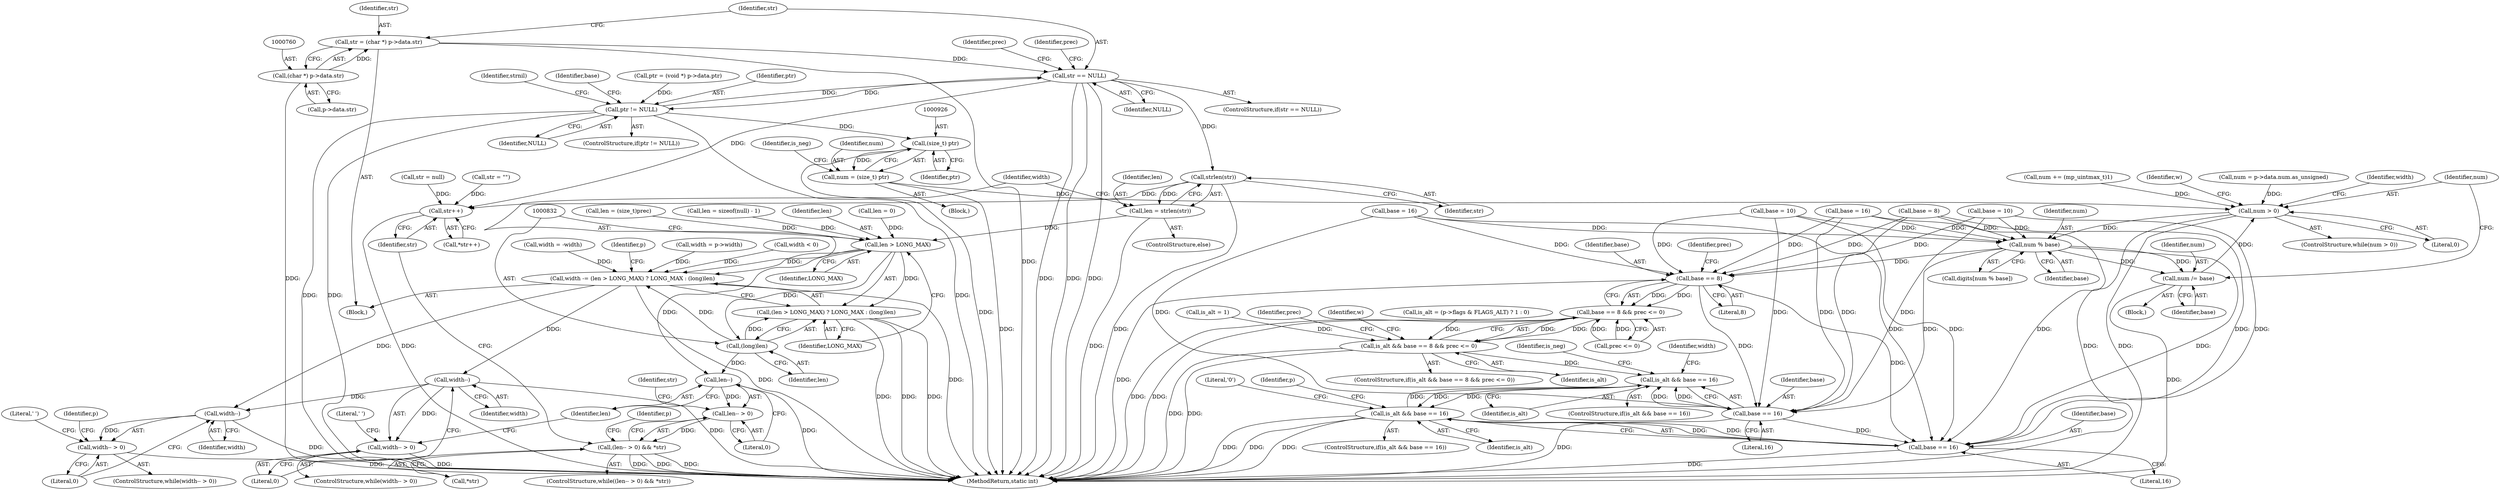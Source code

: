 digraph "0_curl_curl-7_51_0-162-g3ab3c16@pointer" {
"1000757" [label="(Call,str = (char *) p->data.str)"];
"1000759" [label="(Call,(char *) p->data.str)"];
"1000767" [label="(Call,str == NULL)"];
"1000822" [label="(Call,strlen(str))"];
"1000820" [label="(Call,len = strlen(str))"];
"1000827" [label="(Call,len > LONG_MAX)"];
"1000824" [label="(Call,width -= (len > LONG_MAX) ? LONG_MAX : (long)len)"];
"1000851" [label="(Call,width--)"];
"1000850" [label="(Call,width-- > 0)"];
"1000876" [label="(Call,width--)"];
"1000875" [label="(Call,width-- > 0)"];
"1000826" [label="(Call,(len > LONG_MAX) ? LONG_MAX : (long)len)"];
"1000831" [label="(Call,(long)len)"];
"1000859" [label="(Call,len--)"];
"1000858" [label="(Call,len-- > 0)"];
"1000857" [label="(Call,(len-- > 0) && *str)"];
"1000866" [label="(Call,str++)"];
"1000903" [label="(Call,ptr != NULL)"];
"1000925" [label="(Call,(size_t) ptr)"];
"1000923" [label="(Call,num = (size_t) ptr)"];
"1000552" [label="(Call,num > 0)"];
"1000562" [label="(Call,num % base)"];
"1000565" [label="(Call,num /= base)"];
"1000586" [label="(Call,base == 8)"];
"1000585" [label="(Call,base == 8 && prec <= 0)"];
"1000583" [label="(Call,is_alt && base == 8 && prec <= 0)"];
"1000619" [label="(Call,is_alt && base == 16)"];
"1000687" [label="(Call,is_alt && base == 16)"];
"1000621" [label="(Call,base == 16)"];
"1000689" [label="(Call,base == 16)"];
"1000786" [label="(Call,str = null)"];
"1000629" [label="(Identifier,is_neg)"];
"1000827" [label="(Call,len > LONG_MAX)"];
"1000694" [label="(Literal,'0')"];
"1000858" [label="(Call,len-- > 0)"];
"1000623" [label="(Literal,16)"];
"1000768" [label="(Identifier,str)"];
"1000757" [label="(Call,str = (char *) p->data.str)"];
"1000552" [label="(Call,num > 0)"];
"1000567" [label="(Identifier,base)"];
"1000689" [label="(Call,base == 16)"];
"1000805" [label="(Call,len = 0)"];
"1000690" [label="(Identifier,base)"];
"1000875" [label="(Call,width-- > 0)"];
"1000927" [label="(Identifier,ptr)"];
"1000553" [label="(Identifier,num)"];
"1000849" [label="(ControlStructure,while(width-- > 0))"];
"1000876" [label="(Call,width--)"];
"1000880" [label="(Literal,' ')"];
"1000691" [label="(Literal,16)"];
"1000824" [label="(Call,width -= (len > LONG_MAX) ? LONG_MAX : (long)len)"];
"1000322" [label="(Call,width = p->width)"];
"1000819" [label="(ControlStructure,else)"];
"1000560" [label="(Call,digits[num % base])"];
"1000596" [label="(Identifier,w)"];
"1000878" [label="(Literal,0)"];
"1000857" [label="(Call,(len-- > 0) && *str)"];
"1000906" [label="(Block,)"];
"1000564" [label="(Identifier,base)"];
"1000893" [label="(Call,ptr = (void *) p->data.ptr)"];
"1000769" [label="(Identifier,NULL)"];
"1000850" [label="(Call,width-- > 0)"];
"1000859" [label="(Call,len--)"];
"1000811" [label="(Identifier,prec)"];
"1000884" [label="(Identifier,p)"];
"1000829" [label="(Identifier,LONG_MAX)"];
"1000565" [label="(Call,num /= base)"];
"1000625" [label="(Identifier,width)"];
"1000485" [label="(Call,base = 10)"];
"1000554" [label="(Literal,0)"];
"1000826" [label="(Call,(len > LONG_MAX) ? LONG_MAX : (long)len)"];
"1000392" [label="(Call,num = p->data.num.as_unsigned)"];
"1000588" [label="(Literal,8)"];
"1000555" [label="(Block,)"];
"1000376" [label="(Call,is_alt = (p->flags & FLAGS_ALT) ? 1 : 0)"];
"1000821" [label="(Identifier,len)"];
"1000831" [label="(Call,(long)len)"];
"1000920" [label="(Call,is_alt = 1)"];
"1000774" [label="(Identifier,prec)"];
"1000904" [label="(Identifier,ptr)"];
"1000866" [label="(Call,str++)"];
"1000303" [label="(Call,width < 0)"];
"1000907" [label="(Call,base = 16)"];
"1000586" [label="(Call,base == 8)"];
"1000865" [label="(Call,*str++)"];
"1000582" [label="(ControlStructure,if(is_alt && base == 8 && prec <= 0))"];
"1000903" [label="(Call,ptr != NULL)"];
"1000761" [label="(Call,p->data.str)"];
"1000758" [label="(Identifier,str)"];
"1000856" [label="(ControlStructure,while((len-- > 0) && *str))"];
"1000902" [label="(ControlStructure,if(ptr != NULL))"];
"1000585" [label="(Call,base == 8 && prec <= 0)"];
"1000823" [label="(Identifier,str)"];
"1000860" [label="(Identifier,len)"];
"1000750" [label="(Block,)"];
"1000877" [label="(Identifier,width)"];
"1000711" [label="(Identifier,p)"];
"1000583" [label="(Call,is_alt && base == 8 && prec <= 0)"];
"1000569" [label="(Identifier,width)"];
"1000447" [label="(Call,base = 8)"];
"1000814" [label="(Call,len = (size_t)prec)"];
"1000620" [label="(Identifier,is_alt)"];
"1000687" [label="(Call,is_alt && base == 16)"];
"1000587" [label="(Identifier,base)"];
"1000830" [label="(Identifier,LONG_MAX)"];
"1000837" [label="(Identifier,p)"];
"1000936" [label="(Identifier,strnil)"];
"1000867" [label="(Identifier,str)"];
"1000619" [label="(Call,is_alt && base == 16)"];
"1000822" [label="(Call,strlen(str))"];
"1000853" [label="(Literal,0)"];
"1000767" [label="(Call,str == NULL)"];
"1000833" [label="(Identifier,len)"];
"1000562" [label="(Call,num % base)"];
"1000563" [label="(Identifier,num)"];
"1000602" [label="(Identifier,prec)"];
"1000874" [label="(ControlStructure,while(width-- > 0))"];
"1000590" [label="(Identifier,prec)"];
"1000759" [label="(Call,(char *) p->data.str)"];
"1000766" [label="(ControlStructure,if(str == NULL))"];
"1000529" [label="(Call,num += (mp_uintmax_t)1)"];
"1000923" [label="(Call,num = (size_t) ptr)"];
"1000589" [label="(Call,prec <= 0)"];
"1000584" [label="(Identifier,is_alt)"];
"1000469" [label="(Call,base = 16)"];
"1000863" [label="(Identifier,str)"];
"1000908" [label="(Identifier,base)"];
"1000925" [label="(Call,(size_t) ptr)"];
"1000861" [label="(Literal,0)"];
"1000905" [label="(Identifier,NULL)"];
"1000924" [label="(Identifier,num)"];
"1000929" [label="(Identifier,is_neg)"];
"1000825" [label="(Identifier,width)"];
"1000851" [label="(Call,width--)"];
"1000862" [label="(Call,*str)"];
"1000622" [label="(Identifier,base)"];
"1000686" [label="(ControlStructure,if(is_alt && base == 16))"];
"1001386" [label="(MethodReturn,static int)"];
"1000852" [label="(Identifier,width)"];
"1000871" [label="(Identifier,p)"];
"1000618" [label="(ControlStructure,if(is_alt && base == 16))"];
"1000559" [label="(Identifier,w)"];
"1000566" [label="(Identifier,num)"];
"1000621" [label="(Call,base == 16)"];
"1000855" [label="(Literal,' ')"];
"1000802" [label="(Call,str = \"\")"];
"1000551" [label="(ControlStructure,while(num > 0))"];
"1000789" [label="(Call,len = sizeof(null) - 1)"];
"1000820" [label="(Call,len = strlen(str))"];
"1000828" [label="(Identifier,len)"];
"1000307" [label="(Call,width = -width)"];
"1000688" [label="(Identifier,is_alt)"];
"1000481" [label="(Call,base = 10)"];
"1000757" -> "1000750"  [label="AST: "];
"1000757" -> "1000759"  [label="CFG: "];
"1000758" -> "1000757"  [label="AST: "];
"1000759" -> "1000757"  [label="AST: "];
"1000768" -> "1000757"  [label="CFG: "];
"1000757" -> "1001386"  [label="DDG: "];
"1000759" -> "1000757"  [label="DDG: "];
"1000757" -> "1000767"  [label="DDG: "];
"1000759" -> "1000761"  [label="CFG: "];
"1000760" -> "1000759"  [label="AST: "];
"1000761" -> "1000759"  [label="AST: "];
"1000759" -> "1001386"  [label="DDG: "];
"1000767" -> "1000766"  [label="AST: "];
"1000767" -> "1000769"  [label="CFG: "];
"1000768" -> "1000767"  [label="AST: "];
"1000769" -> "1000767"  [label="AST: "];
"1000774" -> "1000767"  [label="CFG: "];
"1000811" -> "1000767"  [label="CFG: "];
"1000767" -> "1001386"  [label="DDG: "];
"1000767" -> "1001386"  [label="DDG: "];
"1000767" -> "1001386"  [label="DDG: "];
"1000903" -> "1000767"  [label="DDG: "];
"1000767" -> "1000822"  [label="DDG: "];
"1000767" -> "1000866"  [label="DDG: "];
"1000767" -> "1000903"  [label="DDG: "];
"1000822" -> "1000820"  [label="AST: "];
"1000822" -> "1000823"  [label="CFG: "];
"1000823" -> "1000822"  [label="AST: "];
"1000820" -> "1000822"  [label="CFG: "];
"1000822" -> "1001386"  [label="DDG: "];
"1000822" -> "1000820"  [label="DDG: "];
"1000822" -> "1000866"  [label="DDG: "];
"1000820" -> "1000819"  [label="AST: "];
"1000821" -> "1000820"  [label="AST: "];
"1000825" -> "1000820"  [label="CFG: "];
"1000820" -> "1001386"  [label="DDG: "];
"1000820" -> "1000827"  [label="DDG: "];
"1000827" -> "1000826"  [label="AST: "];
"1000827" -> "1000829"  [label="CFG: "];
"1000828" -> "1000827"  [label="AST: "];
"1000829" -> "1000827"  [label="AST: "];
"1000830" -> "1000827"  [label="CFG: "];
"1000832" -> "1000827"  [label="CFG: "];
"1000827" -> "1000824"  [label="DDG: "];
"1000805" -> "1000827"  [label="DDG: "];
"1000789" -> "1000827"  [label="DDG: "];
"1000814" -> "1000827"  [label="DDG: "];
"1000827" -> "1000826"  [label="DDG: "];
"1000827" -> "1000831"  [label="DDG: "];
"1000827" -> "1000859"  [label="DDG: "];
"1000824" -> "1000750"  [label="AST: "];
"1000824" -> "1000826"  [label="CFG: "];
"1000825" -> "1000824"  [label="AST: "];
"1000826" -> "1000824"  [label="AST: "];
"1000837" -> "1000824"  [label="CFG: "];
"1000824" -> "1001386"  [label="DDG: "];
"1000824" -> "1001386"  [label="DDG: "];
"1000831" -> "1000824"  [label="DDG: "];
"1000303" -> "1000824"  [label="DDG: "];
"1000322" -> "1000824"  [label="DDG: "];
"1000307" -> "1000824"  [label="DDG: "];
"1000824" -> "1000851"  [label="DDG: "];
"1000824" -> "1000876"  [label="DDG: "];
"1000851" -> "1000850"  [label="AST: "];
"1000851" -> "1000852"  [label="CFG: "];
"1000852" -> "1000851"  [label="AST: "];
"1000853" -> "1000851"  [label="CFG: "];
"1000851" -> "1001386"  [label="DDG: "];
"1000851" -> "1000850"  [label="DDG: "];
"1000851" -> "1000876"  [label="DDG: "];
"1000850" -> "1000849"  [label="AST: "];
"1000850" -> "1000853"  [label="CFG: "];
"1000853" -> "1000850"  [label="AST: "];
"1000855" -> "1000850"  [label="CFG: "];
"1000860" -> "1000850"  [label="CFG: "];
"1000850" -> "1001386"  [label="DDG: "];
"1000876" -> "1000875"  [label="AST: "];
"1000876" -> "1000877"  [label="CFG: "];
"1000877" -> "1000876"  [label="AST: "];
"1000878" -> "1000876"  [label="CFG: "];
"1000876" -> "1001386"  [label="DDG: "];
"1000876" -> "1000875"  [label="DDG: "];
"1000875" -> "1000874"  [label="AST: "];
"1000875" -> "1000878"  [label="CFG: "];
"1000878" -> "1000875"  [label="AST: "];
"1000880" -> "1000875"  [label="CFG: "];
"1000884" -> "1000875"  [label="CFG: "];
"1000875" -> "1001386"  [label="DDG: "];
"1000826" -> "1000830"  [label="CFG: "];
"1000826" -> "1000831"  [label="CFG: "];
"1000830" -> "1000826"  [label="AST: "];
"1000831" -> "1000826"  [label="AST: "];
"1000826" -> "1001386"  [label="DDG: "];
"1000826" -> "1001386"  [label="DDG: "];
"1000826" -> "1001386"  [label="DDG: "];
"1000831" -> "1000826"  [label="DDG: "];
"1000831" -> "1000833"  [label="CFG: "];
"1000832" -> "1000831"  [label="AST: "];
"1000833" -> "1000831"  [label="AST: "];
"1000831" -> "1000859"  [label="DDG: "];
"1000859" -> "1000858"  [label="AST: "];
"1000859" -> "1000860"  [label="CFG: "];
"1000860" -> "1000859"  [label="AST: "];
"1000861" -> "1000859"  [label="CFG: "];
"1000859" -> "1001386"  [label="DDG: "];
"1000859" -> "1000858"  [label="DDG: "];
"1000858" -> "1000857"  [label="AST: "];
"1000858" -> "1000861"  [label="CFG: "];
"1000861" -> "1000858"  [label="AST: "];
"1000863" -> "1000858"  [label="CFG: "];
"1000857" -> "1000858"  [label="CFG: "];
"1000858" -> "1000857"  [label="DDG: "];
"1000857" -> "1000856"  [label="AST: "];
"1000857" -> "1000862"  [label="CFG: "];
"1000862" -> "1000857"  [label="AST: "];
"1000867" -> "1000857"  [label="CFG: "];
"1000871" -> "1000857"  [label="CFG: "];
"1000857" -> "1001386"  [label="DDG: "];
"1000857" -> "1001386"  [label="DDG: "];
"1000857" -> "1001386"  [label="DDG: "];
"1000866" -> "1000865"  [label="AST: "];
"1000866" -> "1000867"  [label="CFG: "];
"1000867" -> "1000866"  [label="AST: "];
"1000865" -> "1000866"  [label="CFG: "];
"1000866" -> "1001386"  [label="DDG: "];
"1000802" -> "1000866"  [label="DDG: "];
"1000786" -> "1000866"  [label="DDG: "];
"1000903" -> "1000902"  [label="AST: "];
"1000903" -> "1000905"  [label="CFG: "];
"1000904" -> "1000903"  [label="AST: "];
"1000905" -> "1000903"  [label="AST: "];
"1000908" -> "1000903"  [label="CFG: "];
"1000936" -> "1000903"  [label="CFG: "];
"1000903" -> "1001386"  [label="DDG: "];
"1000903" -> "1001386"  [label="DDG: "];
"1000903" -> "1001386"  [label="DDG: "];
"1000893" -> "1000903"  [label="DDG: "];
"1000903" -> "1000925"  [label="DDG: "];
"1000925" -> "1000923"  [label="AST: "];
"1000925" -> "1000927"  [label="CFG: "];
"1000926" -> "1000925"  [label="AST: "];
"1000927" -> "1000925"  [label="AST: "];
"1000923" -> "1000925"  [label="CFG: "];
"1000925" -> "1001386"  [label="DDG: "];
"1000925" -> "1000923"  [label="DDG: "];
"1000923" -> "1000906"  [label="AST: "];
"1000924" -> "1000923"  [label="AST: "];
"1000929" -> "1000923"  [label="CFG: "];
"1000923" -> "1001386"  [label="DDG: "];
"1000923" -> "1000552"  [label="DDG: "];
"1000552" -> "1000551"  [label="AST: "];
"1000552" -> "1000554"  [label="CFG: "];
"1000553" -> "1000552"  [label="AST: "];
"1000554" -> "1000552"  [label="AST: "];
"1000559" -> "1000552"  [label="CFG: "];
"1000569" -> "1000552"  [label="CFG: "];
"1000552" -> "1001386"  [label="DDG: "];
"1000552" -> "1001386"  [label="DDG: "];
"1000565" -> "1000552"  [label="DDG: "];
"1000392" -> "1000552"  [label="DDG: "];
"1000529" -> "1000552"  [label="DDG: "];
"1000552" -> "1000562"  [label="DDG: "];
"1000562" -> "1000560"  [label="AST: "];
"1000562" -> "1000564"  [label="CFG: "];
"1000563" -> "1000562"  [label="AST: "];
"1000564" -> "1000562"  [label="AST: "];
"1000560" -> "1000562"  [label="CFG: "];
"1000485" -> "1000562"  [label="DDG: "];
"1000907" -> "1000562"  [label="DDG: "];
"1000447" -> "1000562"  [label="DDG: "];
"1000469" -> "1000562"  [label="DDG: "];
"1000481" -> "1000562"  [label="DDG: "];
"1000562" -> "1000565"  [label="DDG: "];
"1000562" -> "1000565"  [label="DDG: "];
"1000562" -> "1000586"  [label="DDG: "];
"1000562" -> "1000621"  [label="DDG: "];
"1000562" -> "1000689"  [label="DDG: "];
"1000565" -> "1000555"  [label="AST: "];
"1000565" -> "1000567"  [label="CFG: "];
"1000566" -> "1000565"  [label="AST: "];
"1000567" -> "1000565"  [label="AST: "];
"1000553" -> "1000565"  [label="CFG: "];
"1000565" -> "1001386"  [label="DDG: "];
"1000586" -> "1000585"  [label="AST: "];
"1000586" -> "1000588"  [label="CFG: "];
"1000587" -> "1000586"  [label="AST: "];
"1000588" -> "1000586"  [label="AST: "];
"1000590" -> "1000586"  [label="CFG: "];
"1000585" -> "1000586"  [label="CFG: "];
"1000586" -> "1001386"  [label="DDG: "];
"1000586" -> "1000585"  [label="DDG: "];
"1000586" -> "1000585"  [label="DDG: "];
"1000485" -> "1000586"  [label="DDG: "];
"1000907" -> "1000586"  [label="DDG: "];
"1000447" -> "1000586"  [label="DDG: "];
"1000469" -> "1000586"  [label="DDG: "];
"1000481" -> "1000586"  [label="DDG: "];
"1000586" -> "1000621"  [label="DDG: "];
"1000586" -> "1000689"  [label="DDG: "];
"1000585" -> "1000583"  [label="AST: "];
"1000585" -> "1000589"  [label="CFG: "];
"1000589" -> "1000585"  [label="AST: "];
"1000583" -> "1000585"  [label="CFG: "];
"1000585" -> "1001386"  [label="DDG: "];
"1000585" -> "1001386"  [label="DDG: "];
"1000585" -> "1000583"  [label="DDG: "];
"1000585" -> "1000583"  [label="DDG: "];
"1000589" -> "1000585"  [label="DDG: "];
"1000589" -> "1000585"  [label="DDG: "];
"1000583" -> "1000582"  [label="AST: "];
"1000583" -> "1000584"  [label="CFG: "];
"1000584" -> "1000583"  [label="AST: "];
"1000596" -> "1000583"  [label="CFG: "];
"1000602" -> "1000583"  [label="CFG: "];
"1000583" -> "1001386"  [label="DDG: "];
"1000583" -> "1001386"  [label="DDG: "];
"1000376" -> "1000583"  [label="DDG: "];
"1000920" -> "1000583"  [label="DDG: "];
"1000583" -> "1000619"  [label="DDG: "];
"1000619" -> "1000618"  [label="AST: "];
"1000619" -> "1000620"  [label="CFG: "];
"1000619" -> "1000621"  [label="CFG: "];
"1000620" -> "1000619"  [label="AST: "];
"1000621" -> "1000619"  [label="AST: "];
"1000625" -> "1000619"  [label="CFG: "];
"1000629" -> "1000619"  [label="CFG: "];
"1000687" -> "1000619"  [label="DDG: "];
"1000621" -> "1000619"  [label="DDG: "];
"1000621" -> "1000619"  [label="DDG: "];
"1000619" -> "1000687"  [label="DDG: "];
"1000619" -> "1000687"  [label="DDG: "];
"1000687" -> "1000686"  [label="AST: "];
"1000687" -> "1000688"  [label="CFG: "];
"1000687" -> "1000689"  [label="CFG: "];
"1000688" -> "1000687"  [label="AST: "];
"1000689" -> "1000687"  [label="AST: "];
"1000694" -> "1000687"  [label="CFG: "];
"1000711" -> "1000687"  [label="CFG: "];
"1000687" -> "1001386"  [label="DDG: "];
"1000687" -> "1001386"  [label="DDG: "];
"1000687" -> "1001386"  [label="DDG: "];
"1000689" -> "1000687"  [label="DDG: "];
"1000689" -> "1000687"  [label="DDG: "];
"1000621" -> "1000623"  [label="CFG: "];
"1000622" -> "1000621"  [label="AST: "];
"1000623" -> "1000621"  [label="AST: "];
"1000621" -> "1001386"  [label="DDG: "];
"1000485" -> "1000621"  [label="DDG: "];
"1000907" -> "1000621"  [label="DDG: "];
"1000447" -> "1000621"  [label="DDG: "];
"1000469" -> "1000621"  [label="DDG: "];
"1000481" -> "1000621"  [label="DDG: "];
"1000621" -> "1000689"  [label="DDG: "];
"1000689" -> "1000691"  [label="CFG: "];
"1000690" -> "1000689"  [label="AST: "];
"1000691" -> "1000689"  [label="AST: "];
"1000689" -> "1001386"  [label="DDG: "];
"1000485" -> "1000689"  [label="DDG: "];
"1000907" -> "1000689"  [label="DDG: "];
"1000447" -> "1000689"  [label="DDG: "];
"1000469" -> "1000689"  [label="DDG: "];
"1000481" -> "1000689"  [label="DDG: "];
}
